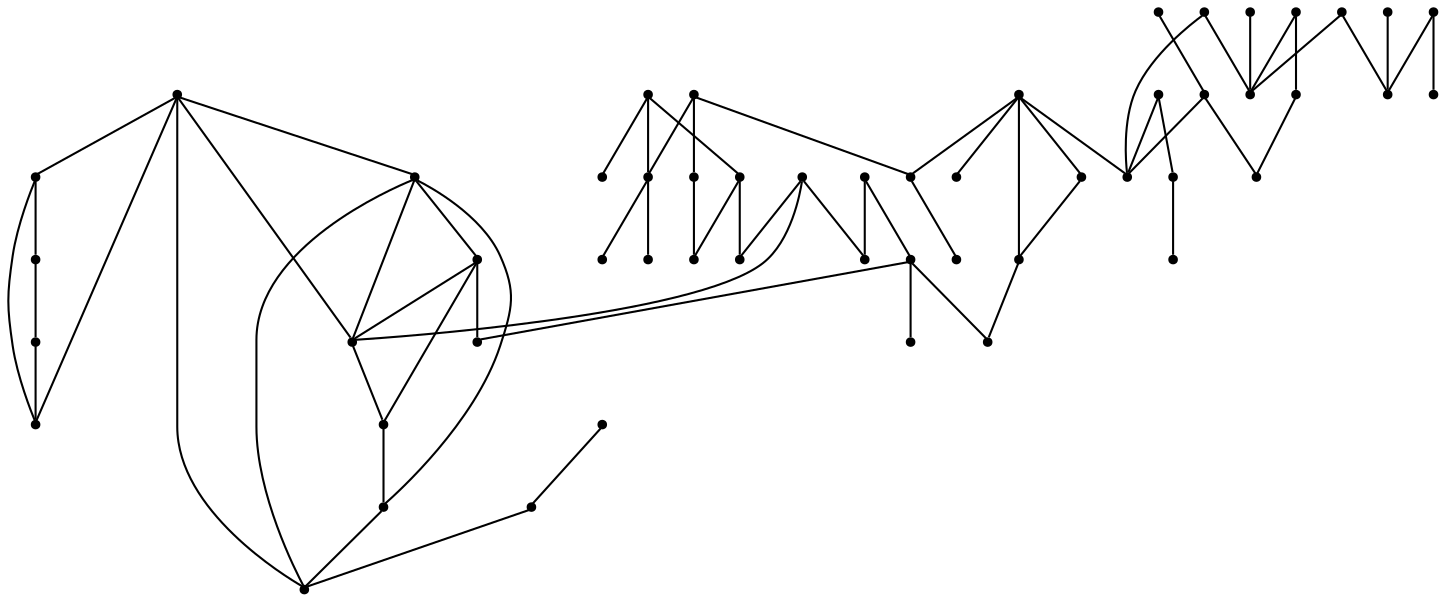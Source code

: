 graph {
  node [shape=point,comment="{\"directed\":false,\"doi\":\"10.1007/978-3-642-36763-2_37\",\"figure\":\"6 (1)\"}"]

  v0 [pos="1442.0636363473768,949.1963039258069"]
  v1 [pos="1414.4311558052295,948.8442133329934"]
  v2 [pos="1441.6008342266152,971.9116793785556"]
  v3 [pos="1414.1914836043898,968.9641844890157"]
  v4 [pos="1385.2069579058998,1043.7190837046026"]
  v5 [pos="1379.1995967784296,1018.1472405762586"]
  v6 [pos="1383.7861350354324,958.0248944650187"]
  v7 [pos="1371.7670863377905,986.1273450119824"]
  v8 [pos="1356.886572974191,960.713964906447"]
  v9 [pos="1351.3836241664067,936.6379821908434"]
  v10 [pos="1347.9833583237007,982.5914957410075"]
  v11 [pos="1324.643536055631,943.9143091466767"]
  v12 [pos="1334.8457651272902,961.3432386117896"]
  v13 [pos="1340.3277179631398,895.5105960801166"]
  v14 [pos="1338.6619738988493,856.045672757635"]
  v15 [pos="1311.4590836673124,893.7955454428095"]
  v16 [pos="1328.6047760939314,818.6614032625237"]
  v17 [pos="1303.000824561439,809.9891773192531"]
  v18 [pos="1287.2957739303106,930.314023089185"]
  v19 [pos="1322.9464252817536,782.6503315914696"]
  v20 [pos="1347.4516512404998,770.4911878764422"]
  v21 [pos="1292.0199948638774,761.2761370558824"]
  v22 [pos="1281.8324629725723,735.5802005932644"]
  v23 [pos="1309.7953119519004,739.2902510885508"]
  v24 [pos="1282.1452393302384,897.0253423346601"]
  v25 [pos="1255.1955414329836,906.3019152156403"]
  v26 [pos="1278.529064909473,795.5754329073158"]
  v27 [pos="1256.3016155969065,778.2716459899104"]
  v28 [pos="1214.7559633799215,790.8682799123707"]
  v29 [pos="1223.791611713992,877.2408015339008"]
  v30 [pos="1237.4911016562787,925.8841803841548"]
  v31 [pos="1227.877936845696,806.7596347821743"]
  v32 [pos="1196.0196033947168,844.9334850775318"]
  v33 [pos="1176.3324440016684,833.2043598985167"]
  v34 [pos="1174.1246221165245,808.7339047262547"]
  v35 [pos="1169.844434177293,784.5944287007496"]
  v36 [pos="1124.3387189689192,795.5077427436802"]
  v37 [pos="1111.7275838627256,827.011838625167"]
  v38 [pos="1097.0356843136706,854.1245311665065"]
  v39 [pos="1103.8322713013251,757.2858829851523"]
  v40 [pos="1078.8747412077848,723.5510639609547"]
  v41 [pos="1082.85987211718,875.8594643571471"]
  v42 [pos="1087.651820966275,796.579879901009"]
  v43 [pos="1060.6563613938267,782.9858891241183"]
  v44 [pos="1072.7244484107669,685.9698920781522"]
  v45 [pos="1061.3829333650342,653.6856583173208"]
  v46 [pos="1067.1808119543402,814.0950038394031"]
  v47 [pos="1064.7603581352419,624.2786221459833"]
  v48 [pos="1064.6144043182187,599.1745692372585"]
  v49 [pos="1057.3424812507994,710.5324236777926"]
  v50 [pos="1055.6517328926595,740.4613004577492"]
  v51 [pos="1043.7034978821787,763.1179199582205"]
  v52 [pos="1036.8641713668057,646.1552309444958"]

  v0 -- v1 [id="-1",pos="1442.0636363473768,949.1963039258069 1414.4311558052295,948.8442133329934 1414.4311558052295,948.8442133329934 1414.4311558052295,948.8442133329934"]
  v52 -- v45 [id="-2",pos="1036.8641713668057,646.1552309444958 1061.3829333650342,653.6856583173208 1061.3829333650342,653.6856583173208 1061.3829333650342,653.6856583173208"]
  v51 -- v43 [id="-3",pos="1043.7034978821787,763.1179199582205 1060.6563613938267,782.9858891241183 1060.6563613938267,782.9858891241183 1060.6563613938267,782.9858891241183"]
  v50 -- v40 [id="-4",pos="1055.6517328926595,740.4613004577492 1078.8747412077848,723.5510639609547 1078.8747412077848,723.5510639609547 1078.8747412077848,723.5510639609547"]
  v50 -- v51 [id="-5",pos="1055.6517328926595,740.4613004577492 1043.7034978821787,763.1179199582205 1043.7034978821787,763.1179199582205 1043.7034978821787,763.1179199582205"]
  v49 -- v40 [id="-6",pos="1057.3424812507994,710.5324236777926 1078.8747412077848,723.5510639609547 1078.8747412077848,723.5510639609547 1078.8747412077848,723.5510639609547"]
  v47 -- v48 [id="-7",pos="1064.7603581352419,624.2786221459833 1064.6144043182187,599.1745692372585 1064.6144043182187,599.1745692372585 1064.6144043182187,599.1745692372585"]
  v47 -- v45 [id="-8",pos="1064.7603581352419,624.2786221459833 1061.3829333650342,653.6856583173208 1061.3829333650342,653.6856583173208 1061.3829333650342,653.6856583173208"]
  v46 -- v42 [id="-9",pos="1067.1808119543402,814.0950038394031 1087.651820966275,796.579879901009 1087.651820966275,796.579879901009 1087.651820966275,796.579879901009"]
  v44 -- v40 [id="-10",pos="1072.7244484107669,685.9698920781522 1078.8747412077848,723.5510639609547 1078.8747412077848,723.5510639609547 1078.8747412077848,723.5510639609547"]
  v44 -- v45 [id="-11",pos="1072.7244484107669,685.9698920781522 1061.3829333650342,653.6856583173208 1061.3829333650342,653.6856583173208 1061.3829333650342,653.6856583173208"]
  v42 -- v36 [id="-12",pos="1087.651820966275,796.579879901009 1124.3387189689192,795.5077427436802 1124.3387189689192,795.5077427436802 1124.3387189689192,795.5077427436802"]
  v42 -- v43 [id="-13",pos="1087.651820966275,796.579879901009 1060.6563613938267,782.9858891241183 1060.6563613938267,782.9858891241183 1060.6563613938267,782.9858891241183"]
  v38 -- v41 [id="-14",pos="1097.0356843136706,854.1245311665065 1082.85987211718,875.8594643571471 1082.85987211718,875.8594643571471 1082.85987211718,875.8594643571471"]
  v39 -- v40 [id="-15",pos="1103.8322713013251,757.2858829851523 1078.8747412077848,723.5510639609547 1078.8747412077848,723.5510639609547 1078.8747412077848,723.5510639609547"]
  v39 -- v36 [id="-16",pos="1103.8322713013251,757.2858829851523 1124.3387189689192,795.5077427436802 1124.3387189689192,795.5077427436802 1124.3387189689192,795.5077427436802"]
  v37 -- v38 [id="-17",pos="1111.7275838627256,827.011838625167 1097.0356843136706,854.1245311665065 1097.0356843136706,854.1245311665065 1097.0356843136706,854.1245311665065"]
  v37 -- v36 [id="-18",pos="1111.7275838627256,827.011838625167 1124.3387189689192,795.5077427436802 1124.3387189689192,795.5077427436802 1124.3387189689192,795.5077427436802"]
  v34 -- v36 [id="-19",pos="1174.1246221165245,808.7339047262547 1124.3387189689192,795.5077427436802 1124.3387189689192,795.5077427436802 1124.3387189689192,795.5077427436802"]
  v34 -- v33 [id="-20",pos="1174.1246221165245,808.7339047262547 1176.3324440016684,833.2043598985167 1176.3324440016684,833.2043598985167 1176.3324440016684,833.2043598985167"]
  v34 -- v32 [id="-21",pos="1174.1246221165245,808.7339047262547 1196.0196033947168,844.9334850775318 1196.0196033947168,844.9334850775318 1196.0196033947168,844.9334850775318"]
  v34 -- v35 [id="-22",pos="1174.1246221165245,808.7339047262547 1169.844434177293,784.5944287007496 1169.844434177293,784.5944287007496 1169.844434177293,784.5944287007496"]
  v34 -- v28 [id="-23",pos="1174.1246221165245,808.7339047262547 1214.7559633799215,790.8682799123707 1214.7559633799215,790.8682799123707 1214.7559633799215,790.8682799123707"]
  v33 -- v32 [id="-24",pos="1176.3324440016684,833.2043598985167 1196.0196033947168,844.9334850775318 1196.0196033947168,844.9334850775318 1196.0196033947168,844.9334850775318"]
  v32 -- v29 [id="-25",pos="1196.0196033947168,844.9334850775318 1223.791611713992,877.2408015339008 1223.791611713992,877.2408015339008 1223.791611713992,877.2408015339008"]
  v28 -- v31 [id="-26",pos="1214.7559633799215,790.8682799123707 1227.877936845696,806.7596347821743 1227.877936845696,806.7596347821743 1227.877936845696,806.7596347821743"]
  v25 -- v30 [id="-27",pos="1255.1955414329836,906.3019152156403 1237.4911016562787,925.8841803841548 1237.4911016562787,925.8841803841548 1237.4911016562787,925.8841803841548"]
  v25 -- v29 [id="-28",pos="1255.1955414329836,906.3019152156403 1223.791611713992,877.2408015339008 1223.791611713992,877.2408015339008 1223.791611713992,877.2408015339008"]
  v25 -- v18 [id="-29",pos="1255.1955414329836,906.3019152156403 1287.2957739303106,930.314023089185 1287.2957739303106,930.314023089185 1287.2957739303106,930.314023089185"]
  v27 -- v28 [id="-30",pos="1256.3016155969065,778.2716459899104 1214.7559633799215,790.8682799123707 1214.7559633799215,790.8682799123707 1214.7559633799215,790.8682799123707"]
  v27 -- v21 [id="-31",pos="1256.3016155969065,778.2716459899104 1292.0199948638774,761.2761370558824 1292.0199948638774,761.2761370558824 1292.0199948638774,761.2761370558824"]
  v27 -- v26 [id="-32",pos="1256.3016155969065,778.2716459899104 1278.529064909473,795.5754329073158 1278.529064909473,795.5754329073158 1278.529064909473,795.5754329073158"]
  v26 -- v17 [id="-33",pos="1278.529064909473,795.5754329073158 1303.000824561439,809.9891773192531 1303.000824561439,809.9891773192531 1303.000824561439,809.9891773192531"]
  v24 -- v15 [id="-34",pos="1282.1452393302384,897.0253423346601 1311.4590836673124,893.7955454428095 1311.4590836673124,893.7955454428095 1311.4590836673124,893.7955454428095"]
  v24 -- v25 [id="-35",pos="1282.1452393302384,897.0253423346601 1255.1955414329836,906.3019152156403 1255.1955414329836,906.3019152156403 1255.1955414329836,906.3019152156403"]
  v21 -- v23 [id="-36",pos="1292.0199948638774,761.2761370558824 1309.7953119519004,739.2902510885508 1309.7953119519004,739.2902510885508 1309.7953119519004,739.2902510885508"]
  v21 -- v22 [id="-37",pos="1292.0199948638774,761.2761370558824 1281.8324629725723,735.5802005932644 1281.8324629725723,735.5802005932644 1281.8324629725723,735.5802005932644"]
  v19 -- v21 [id="-38",pos="1322.9464252817536,782.6503315914696 1292.0199948638774,761.2761370558824 1292.0199948638774,761.2761370558824 1292.0199948638774,761.2761370558824"]
  v19 -- v16 [id="-39",pos="1322.9464252817536,782.6503315914696 1328.6047760939314,818.6614032625237 1328.6047760939314,818.6614032625237 1328.6047760939314,818.6614032625237"]
  v19 -- v20 [id="-40",pos="1322.9464252817536,782.6503315914696 1347.4516512404998,770.4911878764422 1347.4516512404998,770.4911878764422 1347.4516512404998,770.4911878764422"]
  v11 -- v9 [id="-41",pos="1324.643536055631,943.9143091466767 1351.3836241664067,936.6379821908434 1351.3836241664067,936.6379821908434 1351.3836241664067,936.6379821908434"]
  v11 -- v18 [id="-42",pos="1324.643536055631,943.9143091466767 1287.2957739303106,930.314023089185 1287.2957739303106,930.314023089185 1287.2957739303106,930.314023089185"]
  v11 -- v12 [id="-43",pos="1324.643536055631,943.9143091466767 1334.8457651272902,961.3432386117896 1334.8457651272902,961.3432386117896 1334.8457651272902,961.3432386117896"]
  v16 -- v17 [id="-44",pos="1328.6047760939314,818.6614032625237 1303.000824561439,809.9891773192531 1303.000824561439,809.9891773192531 1303.000824561439,809.9891773192531"]
  v16 -- v14 [id="-45",pos="1328.6047760939314,818.6614032625237 1338.6619738988493,856.045672757635 1338.6619738988493,856.045672757635 1338.6619738988493,856.045672757635"]
  v12 -- v10 [id="-46",pos="1334.8457651272902,961.3432386117896 1347.9833583237007,982.5914957410075 1347.9833583237007,982.5914957410075 1347.9833583237007,982.5914957410075"]
  v13 -- v15 [id="-47",pos="1340.3277179631398,895.5105960801166 1311.4590836673124,893.7955454428095 1311.4590836673124,893.7955454428095 1311.4590836673124,893.7955454428095"]
  v13 -- v9 [id="-48",pos="1340.3277179631398,895.5105960801166 1351.3836241664067,936.6379821908434 1351.3836241664067,936.6379821908434 1351.3836241664067,936.6379821908434"]
  v13 -- v14 [id="-49",pos="1340.3277179631398,895.5105960801166 1338.6619738988493,856.045672757635 1338.6619738988493,856.045672757635 1338.6619738988493,856.045672757635"]
  v10 -- v7 [id="-50",pos="1347.9833583237007,982.5914957410075 1371.7670863377905,986.1273450119824 1371.7670863377905,986.1273450119824 1371.7670863377905,986.1273450119824"]
  v9 -- v12 [id="-51",pos="1351.3836241664067,936.6379821908434 1334.8457651272902,961.3432386117896 1334.8457651272902,961.3432386117896 1334.8457651272902,961.3432386117896"]
  v8 -- v11 [id="-52",pos="1356.886572974191,960.713964906447 1324.643536055631,943.9143091466767 1324.643536055631,943.9143091466767 1324.643536055631,943.9143091466767"]
  v8 -- v10 [id="-53",pos="1356.886572974191,960.713964906447 1347.9833583237007,982.5914957410075 1347.9833583237007,982.5914957410075 1347.9833583237007,982.5914957410075"]
  v8 -- v7 [id="-54",pos="1356.886572974191,960.713964906447 1371.7670863377905,986.1273450119824 1371.7670863377905,986.1273450119824 1371.7670863377905,986.1273450119824"]
  v8 -- v9 [id="-55",pos="1356.886572974191,960.713964906447 1351.3836241664067,936.6379821908434 1351.3836241664067,936.6379821908434 1351.3836241664067,936.6379821908434"]
  v5 -- v7 [id="-56",pos="1379.1995967784296,1018.1472405762586 1371.7670863377905,986.1273450119824 1371.7670863377905,986.1273450119824 1371.7670863377905,986.1273450119824"]
  v6 -- v9 [id="-57",pos="1383.7861350354324,958.0248944650187 1351.3836241664067,936.6379821908434 1351.3836241664067,936.6379821908434 1351.3836241664067,936.6379821908434"]
  v6 -- v8 [id="-58",pos="1383.7861350354324,958.0248944650187 1356.886572974191,960.713964906447 1356.886572974191,960.713964906447 1356.886572974191,960.713964906447"]
  v6 -- v7 [id="-59",pos="1383.7861350354324,958.0248944650187 1371.7670863377905,986.1273450119824 1371.7670863377905,986.1273450119824 1371.7670863377905,986.1273450119824"]
  v6 -- v3 [id="-60",pos="1383.7861350354324,958.0248944650187 1414.1914836043898,968.9641844890157 1414.1914836043898,968.9641844890157 1414.1914836043898,968.9641844890157"]
  v6 -- v1 [id="-61",pos="1383.7861350354324,958.0248944650187 1414.4311558052295,948.8442133329934 1414.4311558052295,948.8442133329934 1414.4311558052295,948.8442133329934"]
  v4 -- v5 [id="-62",pos="1385.2069579058998,1043.7190837046026 1379.1995967784296,1018.1472405762586 1379.1995967784296,1018.1472405762586 1379.1995967784296,1018.1472405762586"]
  v3 -- v2 [id="-63",pos="1414.1914836043898,968.9641844890157 1441.6008342266152,971.9116793785556 1441.6008342266152,971.9116793785556 1441.6008342266152,971.9116793785556"]
  v3 -- v1 [id="-64",pos="1414.1914836043898,968.9641844890157 1414.4311558052295,948.8442133329934 1414.4311558052295,948.8442133329934 1414.4311558052295,948.8442133329934"]
  v2 -- v0 [id="-65",pos="1441.6008342266152,971.9116793785556 1442.0636363473768,949.1963039258069 1442.0636363473768,949.1963039258069 1442.0636363473768,949.1963039258069"]
}